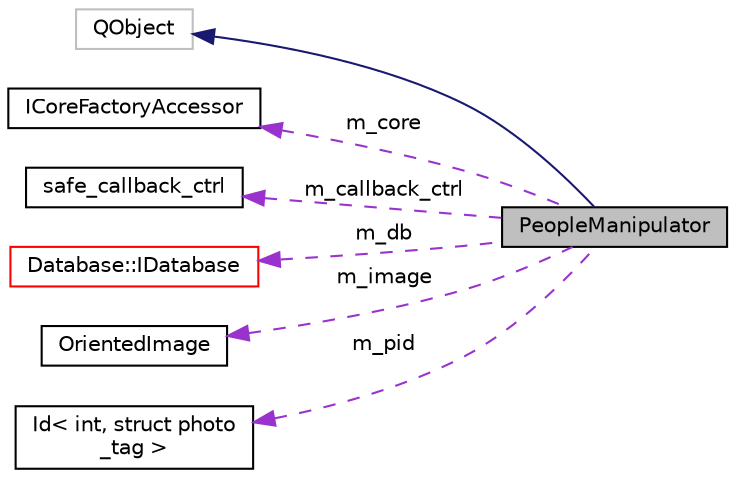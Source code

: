 digraph "PeopleManipulator"
{
 // LATEX_PDF_SIZE
  edge [fontname="Helvetica",fontsize="10",labelfontname="Helvetica",labelfontsize="10"];
  node [fontname="Helvetica",fontsize="10",shape=record];
  rankdir="LR";
  Node1 [label="PeopleManipulator",height=0.2,width=0.4,color="black", fillcolor="grey75", style="filled", fontcolor="black",tooltip=" "];
  Node2 -> Node1 [dir="back",color="midnightblue",fontsize="10",style="solid",fontname="Helvetica"];
  Node2 [label="QObject",height=0.2,width=0.4,color="grey75", fillcolor="white", style="filled",tooltip=" "];
  Node3 -> Node1 [dir="back",color="darkorchid3",fontsize="10",style="dashed",label=" m_core" ,fontname="Helvetica"];
  Node3 [label="ICoreFactoryAccessor",height=0.2,width=0.4,color="black", fillcolor="white", style="filled",URL="$struct_i_core_factory_accessor.html",tooltip=" "];
  Node4 -> Node1 [dir="back",color="darkorchid3",fontsize="10",style="dashed",label=" m_callback_ctrl" ,fontname="Helvetica"];
  Node4 [label="safe_callback_ctrl",height=0.2,width=0.4,color="black", fillcolor="white", style="filled",URL="$classsafe__callback__ctrl.html",tooltip=" "];
  Node5 -> Node1 [dir="back",color="darkorchid3",fontsize="10",style="dashed",label=" m_db" ,fontname="Helvetica"];
  Node5 [label="Database::IDatabase",height=0.2,width=0.4,color="red", fillcolor="white", style="filled",URL="$struct_database_1_1_i_database.html",tooltip=" "];
  Node7 -> Node1 [dir="back",color="darkorchid3",fontsize="10",style="dashed",label=" m_image" ,fontname="Helvetica"];
  Node7 [label="OrientedImage",height=0.2,width=0.4,color="black", fillcolor="white", style="filled",URL="$class_oriented_image.html",tooltip=" "];
  Node8 -> Node1 [dir="back",color="darkorchid3",fontsize="10",style="dashed",label=" m_pid" ,fontname="Helvetica"];
  Node8 [label="Id\< int, struct photo\l_tag \>",height=0.2,width=0.4,color="black", fillcolor="white", style="filled",URL="$class_id.html",tooltip=" "];
}
